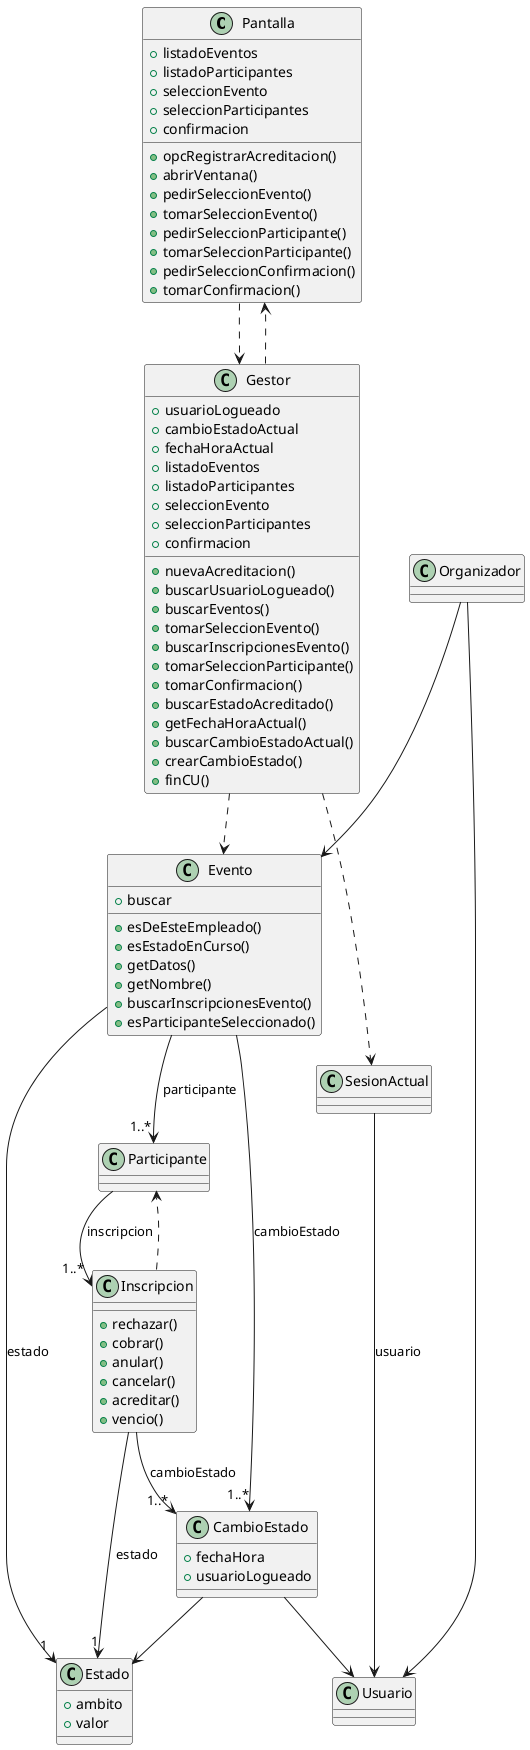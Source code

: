 @startuml diagrama clases

class Pantalla {
    +listadoEventos
    +listadoParticipantes
    +seleccionEvento
    +seleccionParticipantes
    +confirmacion
    +opcRegistrarAcreditacion()
    +abrirVentana()
    +pedirSeleccionEvento()
    +tomarSeleccionEvento()
    +pedirSeleccionParticipante()
    +tomarSeleccionParticipante()
    +pedirSeleccionConfirmacion()
    +tomarConfirmacion()
}

class Gestor{
    +usuarioLogueado
    +cambioEstadoActual
    +fechaHoraActual
    +listadoEventos
    +listadoParticipantes
    +seleccionEvento
    +seleccionParticipantes
    +confirmacion
    +nuevaAcreditacion()
    +buscarUsuarioLogueado()
    +buscarEventos()
    +tomarSeleccionEvento()
    +buscarInscripcionesEvento()
    +tomarSeleccionParticipante()
    +tomarConfirmacion()
    +buscarEstadoAcreditado()
    +getFechaHoraActual()
    +buscarCambioEstadoActual()
    +crearCambioEstado()
    +finCU()
}
Pantalla ..> Gestor 
Gestor ..> Pantalla
class SesionActual{

}

class Usuario{

}

class Evento{
    +esDeEsteEmpleado()
    +esEstadoEnCurso()
    +getDatos()
    +getNombre()
    +buscarInscripcionesEvento()
    +esParticipanteSeleccionado()
    +buscar
}
Evento --> "1" Estado : estado
Evento --> "1..*" CambioEstado : cambioEstado
class Estado{
    +ambito
    +valor
}
class Participante{

}
class Inscripcion{
    +rechazar()
    +cobrar()
    +anular()
    +cancelar()
    +acreditar()
    +vencio()
}
class CambioEstado{
    +fechaHora
    +usuarioLogueado

}

CambioEstado -->Estado
Gestor ..> Evento 
Evento --> "1..*" Participante : participante
Participante --> "1..*" Inscripcion : inscripcion
Inscripcion --> "1..*" CambioEstado : cambioEstado
Inscripcion --> "1" Estado : estado
SesionActual --> Usuario : usuario
Gestor ..> SesionActual
Inscripcion ..>Participante

class Organizador {

}
Organizador --> Usuario
Organizador --> Evento
CambioEstado --> Usuario 
@enduml